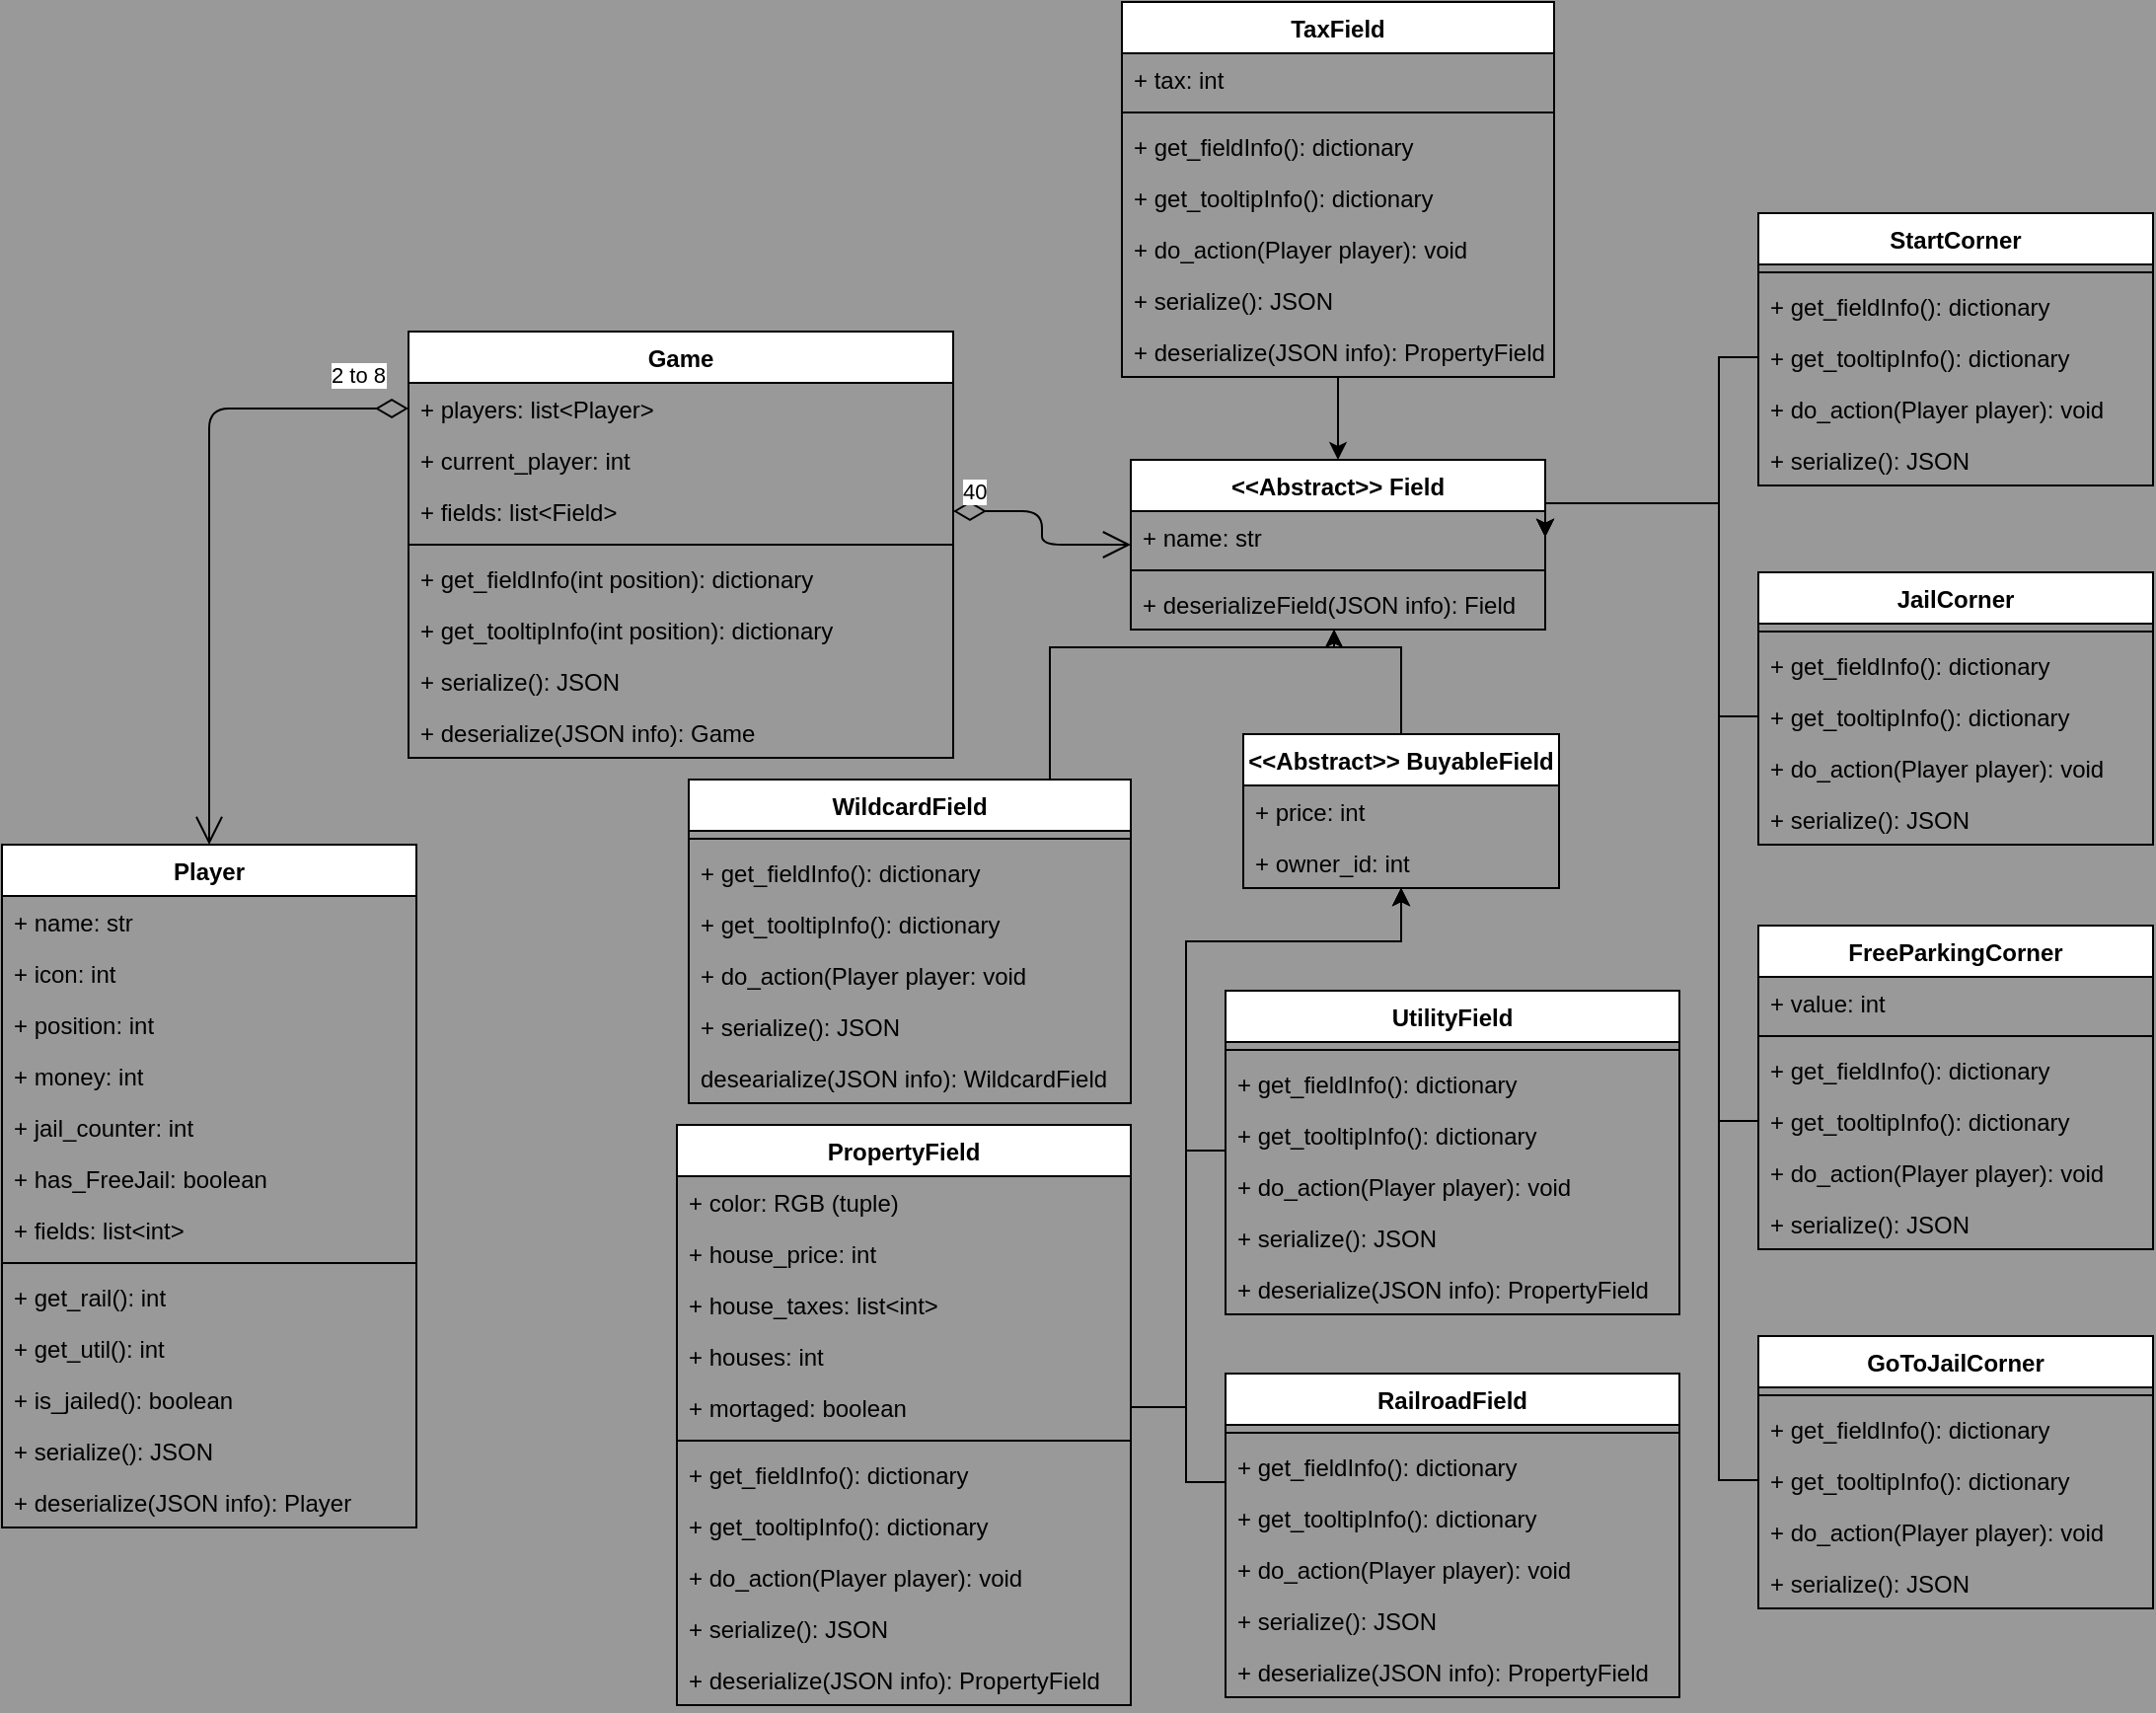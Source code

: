 <mxfile version="13.0.3" type="device"><diagram id="MONWnNhJ10wDYkzCh49T" name="Game"><mxGraphModel dx="1086" dy="806" grid="0" gridSize="10" guides="1" tooltips="1" connect="1" arrows="1" fold="1" page="1" pageScale="1" pageWidth="600" pageHeight="1000" background="#999999" math="0" shadow="0"><root><mxCell id="0"/><mxCell id="1" parent="0"/><mxCell id="V8VaBN7-i1mehQiZ7Zt2-1" value="2 to 8" style="endArrow=open;html=1;endSize=12;startArrow=diamondThin;startSize=14;startFill=0;edgeStyle=orthogonalEdgeStyle;align=left;verticalAlign=bottom;exitX=0;exitY=0.5;exitDx=0;exitDy=0;" parent="1" source="NzZQVwal6NOZQeyxJw8e-5" target="NzZQVwal6NOZQeyxJw8e-8" edge="1"><mxGeometry x="-0.741" y="-8" relative="1" as="geometry"><mxPoint x="46" y="217" as="sourcePoint"/><mxPoint x="206" y="217" as="targetPoint"/><mxPoint as="offset"/></mxGeometry></mxCell><mxCell id="V8VaBN7-i1mehQiZ7Zt2-6" value="40" style="endArrow=open;html=1;endSize=12;startArrow=diamondThin;startSize=14;startFill=0;edgeStyle=orthogonalEdgeStyle;align=left;verticalAlign=bottom;" parent="1" source="NzZQVwal6NOZQeyxJw8e-6" target="V8VaBN7-i1mehQiZ7Zt2-2" edge="1"><mxGeometry x="-0.953" y="1" relative="1" as="geometry"><mxPoint x="586" y="327" as="sourcePoint"/><mxPoint x="746" y="327" as="targetPoint"/><mxPoint as="offset"/></mxGeometry></mxCell><mxCell id="4I7FpTj2uWqyqEjrn-PG-46" style="edgeStyle=orthogonalEdgeStyle;rounded=0;orthogonalLoop=1;jettySize=auto;html=1;exitX=0.5;exitY=0;exitDx=0;exitDy=0;" parent="1" source="V8VaBN7-i1mehQiZ7Zt2-14" target="V8VaBN7-i1mehQiZ7Zt2-2" edge="1"><mxGeometry relative="1" as="geometry"><Array as="points"><mxPoint x="755" y="397"/><mxPoint x="721" y="397"/></Array></mxGeometry></mxCell><mxCell id="4I7FpTj2uWqyqEjrn-PG-45" style="edgeStyle=orthogonalEdgeStyle;rounded=0;orthogonalLoop=1;jettySize=auto;html=1;exitX=0.5;exitY=0;exitDx=0;exitDy=0;" parent="1" source="4I7FpTj2uWqyqEjrn-PG-23" target="V8VaBN7-i1mehQiZ7Zt2-2" edge="1"><mxGeometry relative="1" as="geometry"><Array as="points"><mxPoint x="577" y="464"/><mxPoint x="577" y="397"/><mxPoint x="721" y="397"/></Array></mxGeometry></mxCell><mxCell id="4I7FpTj2uWqyqEjrn-PG-42" style="edgeStyle=orthogonalEdgeStyle;rounded=0;orthogonalLoop=1;jettySize=auto;html=1;exitX=0;exitY=0.5;exitDx=0;exitDy=0;" parent="1" source="V8VaBN7-i1mehQiZ7Zt2-58" target="V8VaBN7-i1mehQiZ7Zt2-14" edge="1"><mxGeometry relative="1" as="geometry"><Array as="points"><mxPoint x="666" y="820"/><mxPoint x="646" y="820"/><mxPoint x="646" y="546"/><mxPoint x="755" y="546"/></Array></mxGeometry></mxCell><mxCell id="4I7FpTj2uWqyqEjrn-PG-43" style="edgeStyle=orthogonalEdgeStyle;rounded=0;orthogonalLoop=1;jettySize=auto;html=1;exitX=0;exitY=0.5;exitDx=0;exitDy=0;" parent="1" source="V8VaBN7-i1mehQiZ7Zt2-70" target="V8VaBN7-i1mehQiZ7Zt2-14" edge="1"><mxGeometry relative="1" as="geometry"><Array as="points"><mxPoint x="666" y="652"/><mxPoint x="646" y="652"/><mxPoint x="646" y="546"/><mxPoint x="755" y="546"/></Array></mxGeometry></mxCell><mxCell id="4I7FpTj2uWqyqEjrn-PG-44" style="edgeStyle=orthogonalEdgeStyle;rounded=0;orthogonalLoop=1;jettySize=auto;html=1;exitX=1;exitY=0.5;exitDx=0;exitDy=0;" parent="1" source="V8VaBN7-i1mehQiZ7Zt2-30" target="V8VaBN7-i1mehQiZ7Zt2-14" edge="1"><mxGeometry relative="1" as="geometry"><Array as="points"><mxPoint x="646" y="782"/><mxPoint x="646" y="546"/><mxPoint x="755" y="546"/></Array></mxGeometry></mxCell><mxCell id="4I7FpTj2uWqyqEjrn-PG-47" style="edgeStyle=orthogonalEdgeStyle;rounded=0;orthogonalLoop=1;jettySize=auto;html=1;exitX=0;exitY=0.5;exitDx=0;exitDy=0;entryX=1;entryY=0.5;entryDx=0;entryDy=0;" parent="1" source="4I7FpTj2uWqyqEjrn-PG-20" target="V8VaBN7-i1mehQiZ7Zt2-3" edge="1"><mxGeometry relative="1" as="geometry"><Array as="points"><mxPoint x="916" y="637"/><mxPoint x="916" y="324"/></Array></mxGeometry></mxCell><mxCell id="4I7FpTj2uWqyqEjrn-PG-48" style="edgeStyle=orthogonalEdgeStyle;rounded=0;orthogonalLoop=1;jettySize=auto;html=1;exitX=0;exitY=0.5;exitDx=0;exitDy=0;entryX=1;entryY=0.5;entryDx=0;entryDy=0;" parent="1" source="4I7FpTj2uWqyqEjrn-PG-15" target="V8VaBN7-i1mehQiZ7Zt2-3" edge="1"><mxGeometry relative="1" as="geometry"><Array as="points"><mxPoint x="916" y="819"/><mxPoint x="916" y="324"/></Array></mxGeometry></mxCell><mxCell id="4I7FpTj2uWqyqEjrn-PG-49" style="edgeStyle=orthogonalEdgeStyle;rounded=0;orthogonalLoop=1;jettySize=auto;html=1;exitX=0;exitY=0.5;exitDx=0;exitDy=0;entryX=1;entryY=0.5;entryDx=0;entryDy=0;" parent="1" source="4I7FpTj2uWqyqEjrn-PG-10" target="V8VaBN7-i1mehQiZ7Zt2-3" edge="1"><mxGeometry relative="1" as="geometry"><Array as="points"><mxPoint x="916" y="432"/><mxPoint x="916" y="324"/></Array></mxGeometry></mxCell><mxCell id="4I7FpTj2uWqyqEjrn-PG-50" style="edgeStyle=orthogonalEdgeStyle;rounded=0;orthogonalLoop=1;jettySize=auto;html=1;exitX=0;exitY=0.5;exitDx=0;exitDy=0;entryX=1;entryY=0.5;entryDx=0;entryDy=0;" parent="1" source="4I7FpTj2uWqyqEjrn-PG-5" target="V8VaBN7-i1mehQiZ7Zt2-3" edge="1"><mxGeometry relative="1" as="geometry"><Array as="points"><mxPoint x="916" y="250"/><mxPoint x="916" y="324"/></Array></mxGeometry></mxCell><mxCell id="NzZQVwal6NOZQeyxJw8e-1" value="Game" style="swimlane;fontStyle=1;align=center;verticalAlign=top;childLayout=stackLayout;horizontal=1;startSize=26;horizontalStack=0;resizeParent=1;resizeParentMax=0;resizeLast=0;collapsible=1;marginBottom=0;" parent="1" vertex="1"><mxGeometry x="252" y="237" width="276" height="216" as="geometry"/></mxCell><mxCell id="NzZQVwal6NOZQeyxJw8e-5" value="+ players: list&lt;Player&gt;" style="text;strokeColor=none;fillColor=none;align=left;verticalAlign=top;spacingLeft=4;spacingRight=4;overflow=hidden;rotatable=0;points=[[0,0.5],[1,0.5]];portConstraint=eastwest;" parent="NzZQVwal6NOZQeyxJw8e-1" vertex="1"><mxGeometry y="26" width="276" height="26" as="geometry"/></mxCell><mxCell id="NzZQVwal6NOZQeyxJw8e-2" value="+ current_player: int" style="text;strokeColor=none;fillColor=none;align=left;verticalAlign=top;spacingLeft=4;spacingRight=4;overflow=hidden;rotatable=0;points=[[0,0.5],[1,0.5]];portConstraint=eastwest;" parent="NzZQVwal6NOZQeyxJw8e-1" vertex="1"><mxGeometry y="52" width="276" height="26" as="geometry"/></mxCell><mxCell id="NzZQVwal6NOZQeyxJw8e-6" value="+ fields: list&lt;Field&gt;" style="text;strokeColor=none;fillColor=none;align=left;verticalAlign=top;spacingLeft=4;spacingRight=4;overflow=hidden;rotatable=0;points=[[0,0.5],[1,0.5]];portConstraint=eastwest;" parent="NzZQVwal6NOZQeyxJw8e-1" vertex="1"><mxGeometry y="78" width="276" height="26" as="geometry"/></mxCell><mxCell id="NzZQVwal6NOZQeyxJw8e-3" value="" style="line;strokeWidth=1;fillColor=none;align=left;verticalAlign=middle;spacingTop=-1;spacingLeft=3;spacingRight=3;rotatable=0;labelPosition=right;points=[];portConstraint=eastwest;" parent="NzZQVwal6NOZQeyxJw8e-1" vertex="1"><mxGeometry y="104" width="276" height="8" as="geometry"/></mxCell><mxCell id="NzZQVwal6NOZQeyxJw8e-14" value="+ get_fieldInfo(int position): dictionary" style="text;strokeColor=none;fillColor=none;align=left;verticalAlign=top;spacingLeft=4;spacingRight=4;overflow=hidden;rotatable=0;points=[[0,0.5],[1,0.5]];portConstraint=eastwest;" parent="NzZQVwal6NOZQeyxJw8e-1" vertex="1"><mxGeometry y="112" width="276" height="26" as="geometry"/></mxCell><mxCell id="NzZQVwal6NOZQeyxJw8e-15" value="+ get_tooltipInfo(int position): dictionary" style="text;strokeColor=none;fillColor=none;align=left;verticalAlign=top;spacingLeft=4;spacingRight=4;overflow=hidden;rotatable=0;points=[[0,0.5],[1,0.5]];portConstraint=eastwest;" parent="NzZQVwal6NOZQeyxJw8e-1" vertex="1"><mxGeometry y="138" width="276" height="26" as="geometry"/></mxCell><mxCell id="NzZQVwal6NOZQeyxJw8e-4" value="+ serialize(): JSON" style="text;strokeColor=none;fillColor=none;align=left;verticalAlign=top;spacingLeft=4;spacingRight=4;overflow=hidden;rotatable=0;points=[[0,0.5],[1,0.5]];portConstraint=eastwest;" parent="NzZQVwal6NOZQeyxJw8e-1" vertex="1"><mxGeometry y="164" width="276" height="26" as="geometry"/></mxCell><mxCell id="NzZQVwal6NOZQeyxJw8e-7" value="+ deserialize(JSON info): Game" style="text;strokeColor=none;fillColor=none;align=left;verticalAlign=top;spacingLeft=4;spacingRight=4;overflow=hidden;rotatable=0;points=[[0,0.5],[1,0.5]];portConstraint=eastwest;" parent="NzZQVwal6NOZQeyxJw8e-1" vertex="1"><mxGeometry y="190" width="276" height="26" as="geometry"/></mxCell><mxCell id="NzZQVwal6NOZQeyxJw8e-8" value="Player" style="swimlane;fontStyle=1;align=center;verticalAlign=top;childLayout=stackLayout;horizontal=1;startSize=26;horizontalStack=0;resizeParent=1;resizeParentMax=0;resizeLast=0;collapsible=1;marginBottom=0;" parent="1" vertex="1"><mxGeometry x="46" y="497" width="210" height="346" as="geometry"><mxRectangle x="190" y="470" width="70" height="26" as="alternateBounds"/></mxGeometry></mxCell><mxCell id="djQbsG7cJ1ZsYT0nooaS-5" value="+ name: str" style="text;strokeColor=none;fillColor=none;align=left;verticalAlign=top;spacingLeft=4;spacingRight=4;overflow=hidden;rotatable=0;points=[[0,0.5],[1,0.5]];portConstraint=eastwest;" parent="NzZQVwal6NOZQeyxJw8e-8" vertex="1"><mxGeometry y="26" width="210" height="26" as="geometry"/></mxCell><mxCell id="djQbsG7cJ1ZsYT0nooaS-4" value="+ icon: int" style="text;strokeColor=none;fillColor=none;align=left;verticalAlign=top;spacingLeft=4;spacingRight=4;overflow=hidden;rotatable=0;points=[[0,0.5],[1,0.5]];portConstraint=eastwest;" parent="NzZQVwal6NOZQeyxJw8e-8" vertex="1"><mxGeometry y="52" width="210" height="26" as="geometry"/></mxCell><mxCell id="NzZQVwal6NOZQeyxJw8e-16" value="+ position: int" style="text;strokeColor=none;fillColor=none;align=left;verticalAlign=top;spacingLeft=4;spacingRight=4;overflow=hidden;rotatable=0;points=[[0,0.5],[1,0.5]];portConstraint=eastwest;" parent="NzZQVwal6NOZQeyxJw8e-8" vertex="1"><mxGeometry y="78" width="210" height="26" as="geometry"/></mxCell><mxCell id="NzZQVwal6NOZQeyxJw8e-9" value="+ money: int" style="text;strokeColor=none;fillColor=none;align=left;verticalAlign=top;spacingLeft=4;spacingRight=4;overflow=hidden;rotatable=0;points=[[0,0.5],[1,0.5]];portConstraint=eastwest;" parent="NzZQVwal6NOZQeyxJw8e-8" vertex="1"><mxGeometry y="104" width="210" height="26" as="geometry"/></mxCell><mxCell id="djQbsG7cJ1ZsYT0nooaS-3" value="+ jail_counter: int" style="text;strokeColor=none;fillColor=none;align=left;verticalAlign=top;spacingLeft=4;spacingRight=4;overflow=hidden;rotatable=0;points=[[0,0.5],[1,0.5]];portConstraint=eastwest;" parent="NzZQVwal6NOZQeyxJw8e-8" vertex="1"><mxGeometry y="130" width="210" height="26" as="geometry"/></mxCell><mxCell id="NzZQVwal6NOZQeyxJw8e-12" value="+ has_FreeJail: boolean" style="text;strokeColor=none;fillColor=none;align=left;verticalAlign=top;spacingLeft=4;spacingRight=4;overflow=hidden;rotatable=0;points=[[0,0.5],[1,0.5]];portConstraint=eastwest;" parent="NzZQVwal6NOZQeyxJw8e-8" vertex="1"><mxGeometry y="156" width="210" height="26" as="geometry"/></mxCell><mxCell id="NzZQVwal6NOZQeyxJw8e-13" value="+ fields: list&lt;int&gt;" style="text;strokeColor=none;fillColor=none;align=left;verticalAlign=top;spacingLeft=4;spacingRight=4;overflow=hidden;rotatable=0;points=[[0,0.5],[1,0.5]];portConstraint=eastwest;" parent="NzZQVwal6NOZQeyxJw8e-8" vertex="1"><mxGeometry y="182" width="210" height="26" as="geometry"/></mxCell><mxCell id="NzZQVwal6NOZQeyxJw8e-10" value="" style="line;strokeWidth=1;fillColor=none;align=left;verticalAlign=middle;spacingTop=-1;spacingLeft=3;spacingRight=3;rotatable=0;labelPosition=right;points=[];portConstraint=eastwest;" parent="NzZQVwal6NOZQeyxJw8e-8" vertex="1"><mxGeometry y="208" width="210" height="8" as="geometry"/></mxCell><mxCell id="djQbsG7cJ1ZsYT0nooaS-2" value="+ get_rail(): int" style="text;strokeColor=none;fillColor=none;align=left;verticalAlign=top;spacingLeft=4;spacingRight=4;overflow=hidden;rotatable=0;points=[[0,0.5],[1,0.5]];portConstraint=eastwest;" parent="NzZQVwal6NOZQeyxJw8e-8" vertex="1"><mxGeometry y="216" width="210" height="26" as="geometry"/></mxCell><mxCell id="djQbsG7cJ1ZsYT0nooaS-1" value="+ get_util(): int" style="text;strokeColor=none;fillColor=none;align=left;verticalAlign=top;spacingLeft=4;spacingRight=4;overflow=hidden;rotatable=0;points=[[0,0.5],[1,0.5]];portConstraint=eastwest;" parent="NzZQVwal6NOZQeyxJw8e-8" vertex="1"><mxGeometry y="242" width="210" height="26" as="geometry"/></mxCell><mxCell id="djQbsG7cJ1ZsYT0nooaS-6" value="+ is_jailed(): boolean" style="text;strokeColor=none;fillColor=none;align=left;verticalAlign=top;spacingLeft=4;spacingRight=4;overflow=hidden;rotatable=0;points=[[0,0.5],[1,0.5]];portConstraint=eastwest;" parent="NzZQVwal6NOZQeyxJw8e-8" vertex="1"><mxGeometry y="268" width="210" height="26" as="geometry"/></mxCell><mxCell id="NzZQVwal6NOZQeyxJw8e-11" value="+ serialize(): JSON" style="text;strokeColor=none;fillColor=none;align=left;verticalAlign=top;spacingLeft=4;spacingRight=4;overflow=hidden;rotatable=0;points=[[0,0.5],[1,0.5]];portConstraint=eastwest;" parent="NzZQVwal6NOZQeyxJw8e-8" vertex="1"><mxGeometry y="294" width="210" height="26" as="geometry"/></mxCell><mxCell id="V8VaBN7-i1mehQiZ7Zt2-7" value="+ deserialize(JSON info): Player" style="text;strokeColor=none;fillColor=none;align=left;verticalAlign=top;spacingLeft=4;spacingRight=4;overflow=hidden;rotatable=0;points=[[0,0.5],[1,0.5]];portConstraint=eastwest;" parent="NzZQVwal6NOZQeyxJw8e-8" vertex="1"><mxGeometry y="320" width="210" height="26" as="geometry"/></mxCell><mxCell id="4I7FpTj2uWqyqEjrn-PG-7" value="JailCorner" style="swimlane;fontStyle=1;align=center;verticalAlign=top;childLayout=stackLayout;horizontal=1;startSize=26;horizontalStack=0;resizeParent=1;resizeParentMax=0;resizeLast=0;collapsible=1;marginBottom=0;" parent="1" vertex="1"><mxGeometry x="936" y="359" width="200" height="138" as="geometry"/></mxCell><mxCell id="4I7FpTj2uWqyqEjrn-PG-8" value="" style="line;strokeWidth=1;fillColor=none;align=left;verticalAlign=middle;spacingTop=-1;spacingLeft=3;spacingRight=3;rotatable=0;labelPosition=right;points=[];portConstraint=eastwest;" parent="4I7FpTj2uWqyqEjrn-PG-7" vertex="1"><mxGeometry y="26" width="200" height="8" as="geometry"/></mxCell><mxCell id="4I7FpTj2uWqyqEjrn-PG-9" value="+ get_fieldInfo(): dictionary" style="text;strokeColor=none;fillColor=none;align=left;verticalAlign=top;spacingLeft=4;spacingRight=4;overflow=hidden;rotatable=0;points=[[0,0.5],[1,0.5]];portConstraint=eastwest;" parent="4I7FpTj2uWqyqEjrn-PG-7" vertex="1"><mxGeometry y="34" width="200" height="26" as="geometry"/></mxCell><mxCell id="4I7FpTj2uWqyqEjrn-PG-10" value="+ get_tooltipInfo(): dictionary" style="text;strokeColor=none;fillColor=none;align=left;verticalAlign=top;spacingLeft=4;spacingRight=4;overflow=hidden;rotatable=0;points=[[0,0.5],[1,0.5]];portConstraint=eastwest;" parent="4I7FpTj2uWqyqEjrn-PG-7" vertex="1"><mxGeometry y="60" width="200" height="26" as="geometry"/></mxCell><mxCell id="4I7FpTj2uWqyqEjrn-PG-31" value="+ do_action(Player player): void" style="text;strokeColor=none;fillColor=none;align=left;verticalAlign=top;spacingLeft=4;spacingRight=4;overflow=hidden;rotatable=0;points=[[0,0.5],[1,0.5]];portConstraint=eastwest;" parent="4I7FpTj2uWqyqEjrn-PG-7" vertex="1"><mxGeometry y="86" width="200" height="26" as="geometry"/></mxCell><mxCell id="4I7FpTj2uWqyqEjrn-PG-11" value="+ serialize(): JSON" style="text;strokeColor=none;fillColor=none;align=left;verticalAlign=top;spacingLeft=4;spacingRight=4;overflow=hidden;rotatable=0;points=[[0,0.5],[1,0.5]];portConstraint=eastwest;" parent="4I7FpTj2uWqyqEjrn-PG-7" vertex="1"><mxGeometry y="112" width="200" height="26" as="geometry"/></mxCell><mxCell id="4I7FpTj2uWqyqEjrn-PG-1" value="StartCorner" style="swimlane;fontStyle=1;align=center;verticalAlign=top;childLayout=stackLayout;horizontal=1;startSize=26;horizontalStack=0;resizeParent=1;resizeParentMax=0;resizeLast=0;collapsible=1;marginBottom=0;" parent="1" vertex="1"><mxGeometry x="936" y="177" width="200" height="138" as="geometry"/></mxCell><mxCell id="4I7FpTj2uWqyqEjrn-PG-3" value="" style="line;strokeWidth=1;fillColor=none;align=left;verticalAlign=middle;spacingTop=-1;spacingLeft=3;spacingRight=3;rotatable=0;labelPosition=right;points=[];portConstraint=eastwest;" parent="4I7FpTj2uWqyqEjrn-PG-1" vertex="1"><mxGeometry y="26" width="200" height="8" as="geometry"/></mxCell><mxCell id="4I7FpTj2uWqyqEjrn-PG-4" value="+ get_fieldInfo(): dictionary" style="text;strokeColor=none;fillColor=none;align=left;verticalAlign=top;spacingLeft=4;spacingRight=4;overflow=hidden;rotatable=0;points=[[0,0.5],[1,0.5]];portConstraint=eastwest;" parent="4I7FpTj2uWqyqEjrn-PG-1" vertex="1"><mxGeometry y="34" width="200" height="26" as="geometry"/></mxCell><mxCell id="4I7FpTj2uWqyqEjrn-PG-5" value="+ get_tooltipInfo(): dictionary" style="text;strokeColor=none;fillColor=none;align=left;verticalAlign=top;spacingLeft=4;spacingRight=4;overflow=hidden;rotatable=0;points=[[0,0.5],[1,0.5]];portConstraint=eastwest;" parent="4I7FpTj2uWqyqEjrn-PG-1" vertex="1"><mxGeometry y="60" width="200" height="26" as="geometry"/></mxCell><mxCell id="4I7FpTj2uWqyqEjrn-PG-30" value="+ do_action(Player player): void" style="text;strokeColor=none;fillColor=none;align=left;verticalAlign=top;spacingLeft=4;spacingRight=4;overflow=hidden;rotatable=0;points=[[0,0.5],[1,0.5]];portConstraint=eastwest;" parent="4I7FpTj2uWqyqEjrn-PG-1" vertex="1"><mxGeometry y="86" width="200" height="26" as="geometry"/></mxCell><mxCell id="4I7FpTj2uWqyqEjrn-PG-6" value="+ serialize(): JSON" style="text;strokeColor=none;fillColor=none;align=left;verticalAlign=top;spacingLeft=4;spacingRight=4;overflow=hidden;rotatable=0;points=[[0,0.5],[1,0.5]];portConstraint=eastwest;" parent="4I7FpTj2uWqyqEjrn-PG-1" vertex="1"><mxGeometry y="112" width="200" height="26" as="geometry"/></mxCell><mxCell id="V8VaBN7-i1mehQiZ7Zt2-63" value="UtilityField" style="swimlane;fontStyle=1;align=center;verticalAlign=top;childLayout=stackLayout;horizontal=1;startSize=26;horizontalStack=0;resizeParent=1;resizeParentMax=0;resizeLast=0;collapsible=1;marginBottom=0;" parent="1" vertex="1"><mxGeometry x="666" y="571" width="230" height="164" as="geometry"/></mxCell><mxCell id="V8VaBN7-i1mehQiZ7Zt2-65" value="" style="line;strokeWidth=1;fillColor=none;align=left;verticalAlign=middle;spacingTop=-1;spacingLeft=3;spacingRight=3;rotatable=0;labelPosition=right;points=[];portConstraint=eastwest;" parent="V8VaBN7-i1mehQiZ7Zt2-63" vertex="1"><mxGeometry y="26" width="230" height="8" as="geometry"/></mxCell><mxCell id="V8VaBN7-i1mehQiZ7Zt2-67" value="+ get_fieldInfo(): dictionary" style="text;strokeColor=none;fillColor=none;align=left;verticalAlign=top;spacingLeft=4;spacingRight=4;overflow=hidden;rotatable=0;points=[[0,0.5],[1,0.5]];portConstraint=eastwest;" parent="V8VaBN7-i1mehQiZ7Zt2-63" vertex="1"><mxGeometry y="34" width="230" height="26" as="geometry"/></mxCell><mxCell id="V8VaBN7-i1mehQiZ7Zt2-68" value="+ get_tooltipInfo(): dictionary" style="text;strokeColor=none;fillColor=none;align=left;verticalAlign=top;spacingLeft=4;spacingRight=4;overflow=hidden;rotatable=0;points=[[0,0.5],[1,0.5]];portConstraint=eastwest;" parent="V8VaBN7-i1mehQiZ7Zt2-63" vertex="1"><mxGeometry y="60" width="230" height="26" as="geometry"/></mxCell><mxCell id="V8VaBN7-i1mehQiZ7Zt2-70" value="+ do_action(Player player): void" style="text;strokeColor=none;fillColor=none;align=left;verticalAlign=top;spacingLeft=4;spacingRight=4;overflow=hidden;rotatable=0;points=[[0,0.5],[1,0.5]];portConstraint=eastwest;" parent="V8VaBN7-i1mehQiZ7Zt2-63" vertex="1"><mxGeometry y="86" width="230" height="26" as="geometry"/></mxCell><mxCell id="V8VaBN7-i1mehQiZ7Zt2-71" value="+ serialize(): JSON" style="text;strokeColor=none;fillColor=none;align=left;verticalAlign=top;spacingLeft=4;spacingRight=4;overflow=hidden;rotatable=0;points=[[0,0.5],[1,0.5]];portConstraint=eastwest;" parent="V8VaBN7-i1mehQiZ7Zt2-63" vertex="1"><mxGeometry y="112" width="230" height="26" as="geometry"/></mxCell><mxCell id="V8VaBN7-i1mehQiZ7Zt2-72" value="+ deserialize(JSON info): PropertyField" style="text;strokeColor=none;fillColor=none;align=left;verticalAlign=top;spacingLeft=4;spacingRight=4;overflow=hidden;rotatable=0;points=[[0,0.5],[1,0.5]];portConstraint=eastwest;" parent="V8VaBN7-i1mehQiZ7Zt2-63" vertex="1"><mxGeometry y="138" width="230" height="26" as="geometry"/></mxCell><mxCell id="V8VaBN7-i1mehQiZ7Zt2-46" value="RailroadField" style="swimlane;fontStyle=1;align=center;verticalAlign=top;childLayout=stackLayout;horizontal=1;startSize=26;horizontalStack=0;resizeParent=1;resizeParentMax=0;resizeLast=0;collapsible=1;marginBottom=0;" parent="1" vertex="1"><mxGeometry x="666" y="765" width="230" height="164" as="geometry"/></mxCell><mxCell id="V8VaBN7-i1mehQiZ7Zt2-48" value="" style="line;strokeWidth=1;fillColor=none;align=left;verticalAlign=middle;spacingTop=-1;spacingLeft=3;spacingRight=3;rotatable=0;labelPosition=right;points=[];portConstraint=eastwest;" parent="V8VaBN7-i1mehQiZ7Zt2-46" vertex="1"><mxGeometry y="26" width="230" height="8" as="geometry"/></mxCell><mxCell id="V8VaBN7-i1mehQiZ7Zt2-57" value="+ get_fieldInfo(): dictionary" style="text;strokeColor=none;fillColor=none;align=left;verticalAlign=top;spacingLeft=4;spacingRight=4;overflow=hidden;rotatable=0;points=[[0,0.5],[1,0.5]];portConstraint=eastwest;" parent="V8VaBN7-i1mehQiZ7Zt2-46" vertex="1"><mxGeometry y="34" width="230" height="26" as="geometry"/></mxCell><mxCell id="V8VaBN7-i1mehQiZ7Zt2-58" value="+ get_tooltipInfo(): dictionary" style="text;strokeColor=none;fillColor=none;align=left;verticalAlign=top;spacingLeft=4;spacingRight=4;overflow=hidden;rotatable=0;points=[[0,0.5],[1,0.5]];portConstraint=eastwest;" parent="V8VaBN7-i1mehQiZ7Zt2-46" vertex="1"><mxGeometry y="60" width="230" height="26" as="geometry"/></mxCell><mxCell id="V8VaBN7-i1mehQiZ7Zt2-60" value="+ do_action(Player player): void" style="text;strokeColor=none;fillColor=none;align=left;verticalAlign=top;spacingLeft=4;spacingRight=4;overflow=hidden;rotatable=0;points=[[0,0.5],[1,0.5]];portConstraint=eastwest;" parent="V8VaBN7-i1mehQiZ7Zt2-46" vertex="1"><mxGeometry y="86" width="230" height="26" as="geometry"/></mxCell><mxCell id="V8VaBN7-i1mehQiZ7Zt2-61" value="+ serialize(): JSON" style="text;strokeColor=none;fillColor=none;align=left;verticalAlign=top;spacingLeft=4;spacingRight=4;overflow=hidden;rotatable=0;points=[[0,0.5],[1,0.5]];portConstraint=eastwest;" parent="V8VaBN7-i1mehQiZ7Zt2-46" vertex="1"><mxGeometry y="112" width="230" height="26" as="geometry"/></mxCell><mxCell id="V8VaBN7-i1mehQiZ7Zt2-62" value="+ deserialize(JSON info): PropertyField" style="text;strokeColor=none;fillColor=none;align=left;verticalAlign=top;spacingLeft=4;spacingRight=4;overflow=hidden;rotatable=0;points=[[0,0.5],[1,0.5]];portConstraint=eastwest;" parent="V8VaBN7-i1mehQiZ7Zt2-46" vertex="1"><mxGeometry y="138" width="230" height="26" as="geometry"/></mxCell><mxCell id="V8VaBN7-i1mehQiZ7Zt2-23" value="PropertyField" style="swimlane;fontStyle=1;align=center;verticalAlign=top;childLayout=stackLayout;horizontal=1;startSize=26;horizontalStack=0;resizeParent=1;resizeParentMax=0;resizeLast=0;collapsible=1;marginBottom=0;" parent="1" vertex="1"><mxGeometry x="388" y="639" width="230" height="294" as="geometry"/></mxCell><mxCell id="V8VaBN7-i1mehQiZ7Zt2-24" value="+ color: RGB (tuple)" style="text;strokeColor=none;fillColor=none;align=left;verticalAlign=top;spacingLeft=4;spacingRight=4;overflow=hidden;rotatable=0;points=[[0,0.5],[1,0.5]];portConstraint=eastwest;" parent="V8VaBN7-i1mehQiZ7Zt2-23" vertex="1"><mxGeometry y="26" width="230" height="26" as="geometry"/></mxCell><mxCell id="V8VaBN7-i1mehQiZ7Zt2-27" value="+ house_price: int" style="text;strokeColor=none;fillColor=none;align=left;verticalAlign=top;spacingLeft=4;spacingRight=4;overflow=hidden;rotatable=0;points=[[0,0.5],[1,0.5]];portConstraint=eastwest;" parent="V8VaBN7-i1mehQiZ7Zt2-23" vertex="1"><mxGeometry y="52" width="230" height="26" as="geometry"/></mxCell><mxCell id="V8VaBN7-i1mehQiZ7Zt2-28" value="+ house_taxes: list&lt;int&gt;" style="text;strokeColor=none;fillColor=none;align=left;verticalAlign=top;spacingLeft=4;spacingRight=4;overflow=hidden;rotatable=0;points=[[0,0.5],[1,0.5]];portConstraint=eastwest;" parent="V8VaBN7-i1mehQiZ7Zt2-23" vertex="1"><mxGeometry y="78" width="230" height="26" as="geometry"/></mxCell><mxCell id="V8VaBN7-i1mehQiZ7Zt2-29" value="+ houses: int" style="text;strokeColor=none;fillColor=none;align=left;verticalAlign=top;spacingLeft=4;spacingRight=4;overflow=hidden;rotatable=0;points=[[0,0.5],[1,0.5]];portConstraint=eastwest;" parent="V8VaBN7-i1mehQiZ7Zt2-23" vertex="1"><mxGeometry y="104" width="230" height="26" as="geometry"/></mxCell><mxCell id="V8VaBN7-i1mehQiZ7Zt2-30" value="+ mortaged: boolean" style="text;strokeColor=none;fillColor=none;align=left;verticalAlign=top;spacingLeft=4;spacingRight=4;overflow=hidden;rotatable=0;points=[[0,0.5],[1,0.5]];portConstraint=eastwest;" parent="V8VaBN7-i1mehQiZ7Zt2-23" vertex="1"><mxGeometry y="130" width="230" height="26" as="geometry"/></mxCell><mxCell id="V8VaBN7-i1mehQiZ7Zt2-25" value="" style="line;strokeWidth=1;fillColor=none;align=left;verticalAlign=middle;spacingTop=-1;spacingLeft=3;spacingRight=3;rotatable=0;labelPosition=right;points=[];portConstraint=eastwest;" parent="V8VaBN7-i1mehQiZ7Zt2-23" vertex="1"><mxGeometry y="156" width="230" height="8" as="geometry"/></mxCell><mxCell id="V8VaBN7-i1mehQiZ7Zt2-26" value="+ get_fieldInfo(): dictionary" style="text;strokeColor=none;fillColor=none;align=left;verticalAlign=top;spacingLeft=4;spacingRight=4;overflow=hidden;rotatable=0;points=[[0,0.5],[1,0.5]];portConstraint=eastwest;" parent="V8VaBN7-i1mehQiZ7Zt2-23" vertex="1"><mxGeometry y="164" width="230" height="26" as="geometry"/></mxCell><mxCell id="V8VaBN7-i1mehQiZ7Zt2-31" value="+ get_tooltipInfo(): dictionary" style="text;strokeColor=none;fillColor=none;align=left;verticalAlign=top;spacingLeft=4;spacingRight=4;overflow=hidden;rotatable=0;points=[[0,0.5],[1,0.5]];portConstraint=eastwest;" parent="V8VaBN7-i1mehQiZ7Zt2-23" vertex="1"><mxGeometry y="190" width="230" height="26" as="geometry"/></mxCell><mxCell id="V8VaBN7-i1mehQiZ7Zt2-44" value="+ do_action(Player player): void" style="text;strokeColor=none;fillColor=none;align=left;verticalAlign=top;spacingLeft=4;spacingRight=4;overflow=hidden;rotatable=0;points=[[0,0.5],[1,0.5]];portConstraint=eastwest;" parent="V8VaBN7-i1mehQiZ7Zt2-23" vertex="1"><mxGeometry y="216" width="230" height="26" as="geometry"/></mxCell><mxCell id="V8VaBN7-i1mehQiZ7Zt2-45" value="+ serialize(): JSON" style="text;strokeColor=none;fillColor=none;align=left;verticalAlign=top;spacingLeft=4;spacingRight=4;overflow=hidden;rotatable=0;points=[[0,0.5],[1,0.5]];portConstraint=eastwest;" parent="V8VaBN7-i1mehQiZ7Zt2-23" vertex="1"><mxGeometry y="242" width="230" height="26" as="geometry"/></mxCell><mxCell id="V8VaBN7-i1mehQiZ7Zt2-50" value="+ deserialize(JSON info): PropertyField" style="text;strokeColor=none;fillColor=none;align=left;verticalAlign=top;spacingLeft=4;spacingRight=4;overflow=hidden;rotatable=0;points=[[0,0.5],[1,0.5]];portConstraint=eastwest;" parent="V8VaBN7-i1mehQiZ7Zt2-23" vertex="1"><mxGeometry y="268" width="230" height="26" as="geometry"/></mxCell><mxCell id="4I7FpTj2uWqyqEjrn-PG-23" value="WildcardField" style="swimlane;fontStyle=1;align=center;verticalAlign=top;childLayout=stackLayout;horizontal=1;startSize=26;horizontalStack=0;resizeParent=1;resizeParentMax=0;resizeLast=0;collapsible=1;marginBottom=0;" parent="1" vertex="1"><mxGeometry x="394" y="464" width="224" height="164" as="geometry"/></mxCell><mxCell id="4I7FpTj2uWqyqEjrn-PG-25" value="" style="line;strokeWidth=1;fillColor=none;align=left;verticalAlign=middle;spacingTop=-1;spacingLeft=3;spacingRight=3;rotatable=0;labelPosition=right;points=[];portConstraint=eastwest;" parent="4I7FpTj2uWqyqEjrn-PG-23" vertex="1"><mxGeometry y="26" width="224" height="8" as="geometry"/></mxCell><mxCell id="4I7FpTj2uWqyqEjrn-PG-27" value="+ get_fieldInfo(): dictionary" style="text;strokeColor=none;fillColor=none;align=left;verticalAlign=top;spacingLeft=4;spacingRight=4;overflow=hidden;rotatable=0;points=[[0,0.5],[1,0.5]];portConstraint=eastwest;" parent="4I7FpTj2uWqyqEjrn-PG-23" vertex="1"><mxGeometry y="34" width="224" height="26" as="geometry"/></mxCell><mxCell id="4I7FpTj2uWqyqEjrn-PG-28" value="+ get_tooltipInfo(): dictionary" style="text;strokeColor=none;fillColor=none;align=left;verticalAlign=top;spacingLeft=4;spacingRight=4;overflow=hidden;rotatable=0;points=[[0,0.5],[1,0.5]];portConstraint=eastwest;" parent="4I7FpTj2uWqyqEjrn-PG-23" vertex="1"><mxGeometry y="60" width="224" height="26" as="geometry"/></mxCell><mxCell id="4I7FpTj2uWqyqEjrn-PG-51" value="+ do_action(Player player: void" style="text;strokeColor=none;fillColor=none;align=left;verticalAlign=top;spacingLeft=4;spacingRight=4;overflow=hidden;rotatable=0;points=[[0,0.5],[1,0.5]];portConstraint=eastwest;" parent="4I7FpTj2uWqyqEjrn-PG-23" vertex="1"><mxGeometry y="86" width="224" height="26" as="geometry"/></mxCell><mxCell id="4I7FpTj2uWqyqEjrn-PG-29" value="+ serialize(): JSON" style="text;strokeColor=none;fillColor=none;align=left;verticalAlign=top;spacingLeft=4;spacingRight=4;overflow=hidden;rotatable=0;points=[[0,0.5],[1,0.5]];portConstraint=eastwest;" parent="4I7FpTj2uWqyqEjrn-PG-23" vertex="1"><mxGeometry y="112" width="224" height="26" as="geometry"/></mxCell><mxCell id="4I7FpTj2uWqyqEjrn-PG-52" value="desearialize(JSON info): WildcardField" style="text;strokeColor=none;fillColor=none;align=left;verticalAlign=top;spacingLeft=4;spacingRight=4;overflow=hidden;rotatable=0;points=[[0,0.5],[1,0.5]];portConstraint=eastwest;" parent="4I7FpTj2uWqyqEjrn-PG-23" vertex="1"><mxGeometry y="138" width="224" height="26" as="geometry"/></mxCell><mxCell id="4I7FpTj2uWqyqEjrn-PG-17" value="FreeParkingCorner" style="swimlane;fontStyle=1;align=center;verticalAlign=top;childLayout=stackLayout;horizontal=1;startSize=26;horizontalStack=0;resizeParent=1;resizeParentMax=0;resizeLast=0;collapsible=1;marginBottom=0;" parent="1" vertex="1"><mxGeometry x="936" y="538" width="200" height="164" as="geometry"/></mxCell><mxCell id="4I7FpTj2uWqyqEjrn-PG-22" value="+ value: int" style="text;strokeColor=none;fillColor=none;align=left;verticalAlign=top;spacingLeft=4;spacingRight=4;overflow=hidden;rotatable=0;points=[[0,0.5],[1,0.5]];portConstraint=eastwest;" parent="4I7FpTj2uWqyqEjrn-PG-17" vertex="1"><mxGeometry y="26" width="200" height="26" as="geometry"/></mxCell><mxCell id="4I7FpTj2uWqyqEjrn-PG-18" value="" style="line;strokeWidth=1;fillColor=none;align=left;verticalAlign=middle;spacingTop=-1;spacingLeft=3;spacingRight=3;rotatable=0;labelPosition=right;points=[];portConstraint=eastwest;" parent="4I7FpTj2uWqyqEjrn-PG-17" vertex="1"><mxGeometry y="52" width="200" height="8" as="geometry"/></mxCell><mxCell id="4I7FpTj2uWqyqEjrn-PG-19" value="+ get_fieldInfo(): dictionary" style="text;strokeColor=none;fillColor=none;align=left;verticalAlign=top;spacingLeft=4;spacingRight=4;overflow=hidden;rotatable=0;points=[[0,0.5],[1,0.5]];portConstraint=eastwest;" parent="4I7FpTj2uWqyqEjrn-PG-17" vertex="1"><mxGeometry y="60" width="200" height="26" as="geometry"/></mxCell><mxCell id="4I7FpTj2uWqyqEjrn-PG-20" value="+ get_tooltipInfo(): dictionary" style="text;strokeColor=none;fillColor=none;align=left;verticalAlign=top;spacingLeft=4;spacingRight=4;overflow=hidden;rotatable=0;points=[[0,0.5],[1,0.5]];portConstraint=eastwest;" parent="4I7FpTj2uWqyqEjrn-PG-17" vertex="1"><mxGeometry y="86" width="200" height="26" as="geometry"/></mxCell><mxCell id="4I7FpTj2uWqyqEjrn-PG-33" value="+ do_action(Player player): void" style="text;strokeColor=none;fillColor=none;align=left;verticalAlign=top;spacingLeft=4;spacingRight=4;overflow=hidden;rotatable=0;points=[[0,0.5],[1,0.5]];portConstraint=eastwest;" parent="4I7FpTj2uWqyqEjrn-PG-17" vertex="1"><mxGeometry y="112" width="200" height="26" as="geometry"/></mxCell><mxCell id="4I7FpTj2uWqyqEjrn-PG-21" value="+ serialize(): JSON" style="text;strokeColor=none;fillColor=none;align=left;verticalAlign=top;spacingLeft=4;spacingRight=4;overflow=hidden;rotatable=0;points=[[0,0.5],[1,0.5]];portConstraint=eastwest;" parent="4I7FpTj2uWqyqEjrn-PG-17" vertex="1"><mxGeometry y="138" width="200" height="26" as="geometry"/></mxCell><mxCell id="4I7FpTj2uWqyqEjrn-PG-12" value="GoToJailCorner" style="swimlane;fontStyle=1;align=center;verticalAlign=top;childLayout=stackLayout;horizontal=1;startSize=26;horizontalStack=0;resizeParent=1;resizeParentMax=0;resizeLast=0;collapsible=1;marginBottom=0;" parent="1" vertex="1"><mxGeometry x="936" y="746" width="200" height="138" as="geometry"/></mxCell><mxCell id="4I7FpTj2uWqyqEjrn-PG-13" value="" style="line;strokeWidth=1;fillColor=none;align=left;verticalAlign=middle;spacingTop=-1;spacingLeft=3;spacingRight=3;rotatable=0;labelPosition=right;points=[];portConstraint=eastwest;" parent="4I7FpTj2uWqyqEjrn-PG-12" vertex="1"><mxGeometry y="26" width="200" height="8" as="geometry"/></mxCell><mxCell id="4I7FpTj2uWqyqEjrn-PG-14" value="+ get_fieldInfo(): dictionary" style="text;strokeColor=none;fillColor=none;align=left;verticalAlign=top;spacingLeft=4;spacingRight=4;overflow=hidden;rotatable=0;points=[[0,0.5],[1,0.5]];portConstraint=eastwest;" parent="4I7FpTj2uWqyqEjrn-PG-12" vertex="1"><mxGeometry y="34" width="200" height="26" as="geometry"/></mxCell><mxCell id="4I7FpTj2uWqyqEjrn-PG-15" value="+ get_tooltipInfo(): dictionary" style="text;strokeColor=none;fillColor=none;align=left;verticalAlign=top;spacingLeft=4;spacingRight=4;overflow=hidden;rotatable=0;points=[[0,0.5],[1,0.5]];portConstraint=eastwest;" parent="4I7FpTj2uWqyqEjrn-PG-12" vertex="1"><mxGeometry y="60" width="200" height="26" as="geometry"/></mxCell><mxCell id="4I7FpTj2uWqyqEjrn-PG-32" value="+ do_action(Player player): void" style="text;strokeColor=none;fillColor=none;align=left;verticalAlign=top;spacingLeft=4;spacingRight=4;overflow=hidden;rotatable=0;points=[[0,0.5],[1,0.5]];portConstraint=eastwest;" parent="4I7FpTj2uWqyqEjrn-PG-12" vertex="1"><mxGeometry y="86" width="200" height="26" as="geometry"/></mxCell><mxCell id="4I7FpTj2uWqyqEjrn-PG-16" value="+ serialize(): JSON" style="text;strokeColor=none;fillColor=none;align=left;verticalAlign=top;spacingLeft=4;spacingRight=4;overflow=hidden;rotatable=0;points=[[0,0.5],[1,0.5]];portConstraint=eastwest;" parent="4I7FpTj2uWqyqEjrn-PG-12" vertex="1"><mxGeometry y="112" width="200" height="26" as="geometry"/></mxCell><mxCell id="Yw2UkXBaP9jnx_tXpNwv-10" style="edgeStyle=orthogonalEdgeStyle;rounded=0;orthogonalLoop=1;jettySize=auto;html=1;" parent="1" source="Yw2UkXBaP9jnx_tXpNwv-1" target="V8VaBN7-i1mehQiZ7Zt2-2" edge="1"><mxGeometry relative="1" as="geometry"><mxPoint x="696" y="276" as="targetPoint"/></mxGeometry></mxCell><mxCell id="V8VaBN7-i1mehQiZ7Zt2-2" value="&lt;&lt;Abstract&gt;&gt; Field" style="swimlane;fontStyle=1;align=center;verticalAlign=top;childLayout=stackLayout;horizontal=1;startSize=26;horizontalStack=0;resizeParent=1;resizeParentMax=0;resizeLast=0;collapsible=1;marginBottom=0;" parent="1" vertex="1"><mxGeometry x="618" y="302" width="210" height="86" as="geometry"/></mxCell><mxCell id="V8VaBN7-i1mehQiZ7Zt2-3" value="+ name: str" style="text;strokeColor=none;fillColor=none;align=left;verticalAlign=top;spacingLeft=4;spacingRight=4;overflow=hidden;rotatable=0;points=[[0,0.5],[1,0.5]];portConstraint=eastwest;" parent="V8VaBN7-i1mehQiZ7Zt2-2" vertex="1"><mxGeometry y="26" width="210" height="26" as="geometry"/></mxCell><mxCell id="V8VaBN7-i1mehQiZ7Zt2-4" value="" style="line;strokeWidth=1;fillColor=none;align=left;verticalAlign=middle;spacingTop=-1;spacingLeft=3;spacingRight=3;rotatable=0;labelPosition=right;points=[];portConstraint=eastwest;" parent="V8VaBN7-i1mehQiZ7Zt2-2" vertex="1"><mxGeometry y="52" width="210" height="8" as="geometry"/></mxCell><mxCell id="V8VaBN7-i1mehQiZ7Zt2-5" value="+ deserializeField(JSON info): Field" style="text;strokeColor=none;fillColor=none;align=left;verticalAlign=top;spacingLeft=4;spacingRight=4;overflow=hidden;rotatable=0;points=[[0,0.5],[1,0.5]];portConstraint=eastwest;" parent="V8VaBN7-i1mehQiZ7Zt2-2" vertex="1"><mxGeometry y="60" width="210" height="26" as="geometry"/></mxCell><mxCell id="V8VaBN7-i1mehQiZ7Zt2-14" value="&lt;&lt;Abstract&gt;&gt; BuyableField" style="swimlane;fontStyle=1;align=center;verticalAlign=top;childLayout=stackLayout;horizontal=1;startSize=26;horizontalStack=0;resizeParent=1;resizeParentMax=0;resizeLast=0;collapsible=1;marginBottom=0;" parent="1" vertex="1"><mxGeometry x="675" y="441" width="160" height="78" as="geometry"/></mxCell><mxCell id="V8VaBN7-i1mehQiZ7Zt2-15" value="+ price: int" style="text;strokeColor=none;fillColor=none;align=left;verticalAlign=top;spacingLeft=4;spacingRight=4;overflow=hidden;rotatable=0;points=[[0,0.5],[1,0.5]];portConstraint=eastwest;" parent="V8VaBN7-i1mehQiZ7Zt2-14" vertex="1"><mxGeometry y="26" width="160" height="26" as="geometry"/></mxCell><mxCell id="V8VaBN7-i1mehQiZ7Zt2-18" value="+ owner_id: int" style="text;strokeColor=none;fillColor=none;align=left;verticalAlign=top;spacingLeft=4;spacingRight=4;overflow=hidden;rotatable=0;points=[[0,0.5],[1,0.5]];portConstraint=eastwest;" parent="V8VaBN7-i1mehQiZ7Zt2-14" vertex="1"><mxGeometry y="52" width="160" height="26" as="geometry"/></mxCell><mxCell id="Yw2UkXBaP9jnx_tXpNwv-1" value="TaxField" style="swimlane;fontStyle=1;align=center;verticalAlign=top;childLayout=stackLayout;horizontal=1;startSize=26;horizontalStack=0;resizeParent=1;resizeParentMax=0;resizeLast=0;collapsible=1;marginBottom=0;" parent="1" vertex="1"><mxGeometry x="613.5" y="70" width="219" height="190" as="geometry"/></mxCell><mxCell id="Yw2UkXBaP9jnx_tXpNwv-2" value="+ tax: int" style="text;strokeColor=none;fillColor=none;align=left;verticalAlign=top;spacingLeft=4;spacingRight=4;overflow=hidden;rotatable=0;points=[[0,0.5],[1,0.5]];portConstraint=eastwest;" parent="Yw2UkXBaP9jnx_tXpNwv-1" vertex="1"><mxGeometry y="26" width="219" height="26" as="geometry"/></mxCell><mxCell id="Yw2UkXBaP9jnx_tXpNwv-3" value="" style="line;strokeWidth=1;fillColor=none;align=left;verticalAlign=middle;spacingTop=-1;spacingLeft=3;spacingRight=3;rotatable=0;labelPosition=right;points=[];portConstraint=eastwest;" parent="Yw2UkXBaP9jnx_tXpNwv-1" vertex="1"><mxGeometry y="52" width="219" height="8" as="geometry"/></mxCell><mxCell id="Yw2UkXBaP9jnx_tXpNwv-5" value="+ get_fieldInfo(): dictionary" style="text;strokeColor=none;fillColor=none;align=left;verticalAlign=top;spacingLeft=4;spacingRight=4;overflow=hidden;rotatable=0;points=[[0,0.5],[1,0.5]];portConstraint=eastwest;" parent="Yw2UkXBaP9jnx_tXpNwv-1" vertex="1"><mxGeometry y="60" width="219" height="26" as="geometry"/></mxCell><mxCell id="Yw2UkXBaP9jnx_tXpNwv-6" value="+ get_tooltipInfo(): dictionary" style="text;strokeColor=none;fillColor=none;align=left;verticalAlign=top;spacingLeft=4;spacingRight=4;overflow=hidden;rotatable=0;points=[[0,0.5],[1,0.5]];portConstraint=eastwest;" parent="Yw2UkXBaP9jnx_tXpNwv-1" vertex="1"><mxGeometry y="86" width="219" height="26" as="geometry"/></mxCell><mxCell id="Yw2UkXBaP9jnx_tXpNwv-7" value="+ do_action(Player player): void" style="text;strokeColor=none;fillColor=none;align=left;verticalAlign=top;spacingLeft=4;spacingRight=4;overflow=hidden;rotatable=0;points=[[0,0.5],[1,0.5]];portConstraint=eastwest;" parent="Yw2UkXBaP9jnx_tXpNwv-1" vertex="1"><mxGeometry y="112" width="219" height="26" as="geometry"/></mxCell><mxCell id="Yw2UkXBaP9jnx_tXpNwv-8" value="+ serialize(): JSON" style="text;strokeColor=none;fillColor=none;align=left;verticalAlign=top;spacingLeft=4;spacingRight=4;overflow=hidden;rotatable=0;points=[[0,0.5],[1,0.5]];portConstraint=eastwest;" parent="Yw2UkXBaP9jnx_tXpNwv-1" vertex="1"><mxGeometry y="138" width="219" height="26" as="geometry"/></mxCell><mxCell id="Yw2UkXBaP9jnx_tXpNwv-9" value="+ deserialize(JSON info): PropertyField" style="text;strokeColor=none;fillColor=none;align=left;verticalAlign=top;spacingLeft=4;spacingRight=4;overflow=hidden;rotatable=0;points=[[0,0.5],[1,0.5]];portConstraint=eastwest;" parent="Yw2UkXBaP9jnx_tXpNwv-1" vertex="1"><mxGeometry y="164" width="219" height="26" as="geometry"/></mxCell></root></mxGraphModel></diagram></mxfile>